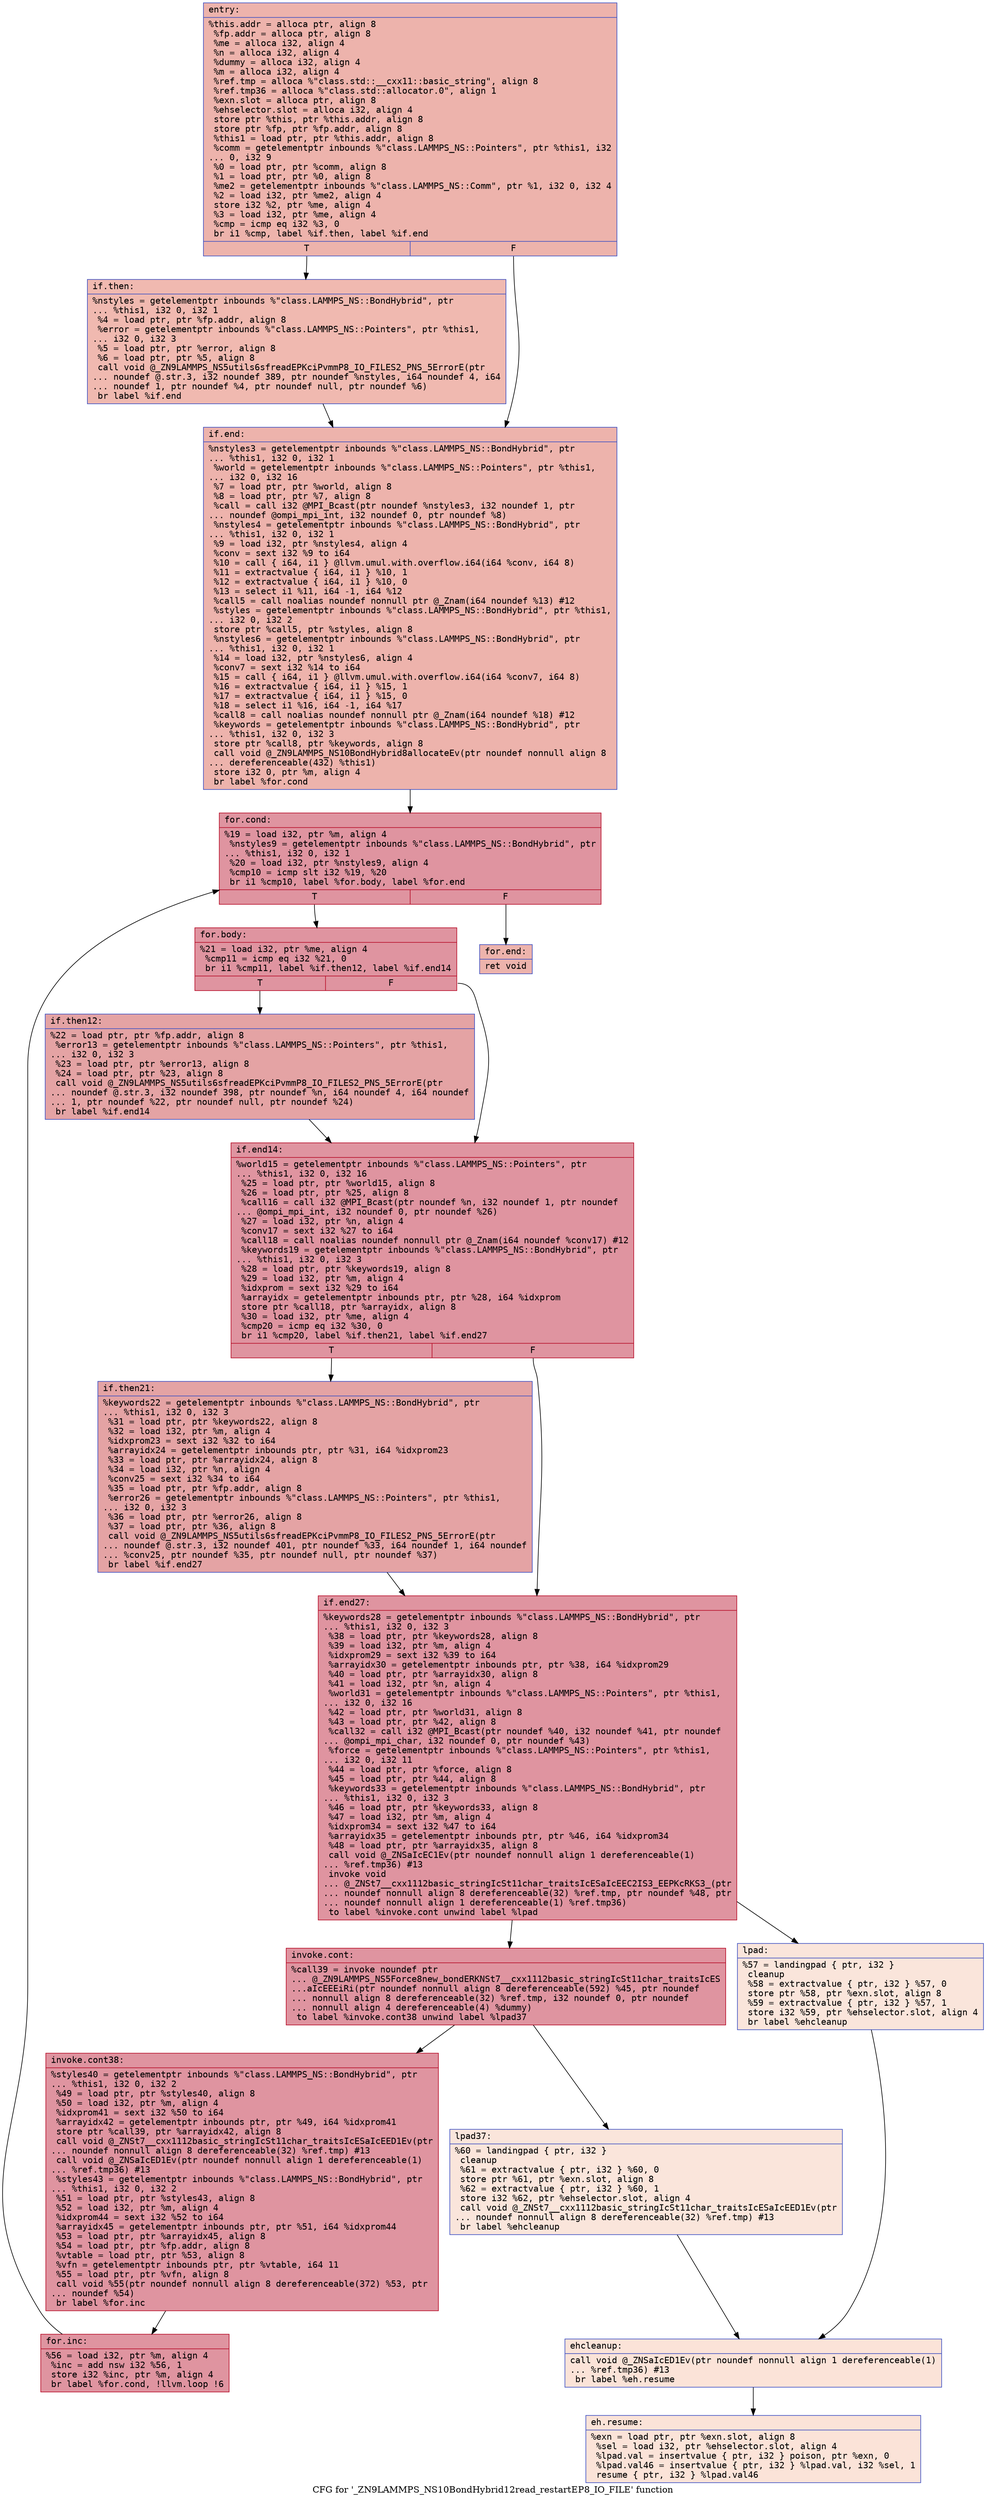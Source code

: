 digraph "CFG for '_ZN9LAMMPS_NS10BondHybrid12read_restartEP8_IO_FILE' function" {
	label="CFG for '_ZN9LAMMPS_NS10BondHybrid12read_restartEP8_IO_FILE' function";

	Node0x55cb68deeb70 [shape=record,color="#3d50c3ff", style=filled, fillcolor="#d6524470" fontname="Courier",label="{entry:\l|  %this.addr = alloca ptr, align 8\l  %fp.addr = alloca ptr, align 8\l  %me = alloca i32, align 4\l  %n = alloca i32, align 4\l  %dummy = alloca i32, align 4\l  %m = alloca i32, align 4\l  %ref.tmp = alloca %\"class.std::__cxx11::basic_string\", align 8\l  %ref.tmp36 = alloca %\"class.std::allocator.0\", align 1\l  %exn.slot = alloca ptr, align 8\l  %ehselector.slot = alloca i32, align 4\l  store ptr %this, ptr %this.addr, align 8\l  store ptr %fp, ptr %fp.addr, align 8\l  %this1 = load ptr, ptr %this.addr, align 8\l  %comm = getelementptr inbounds %\"class.LAMMPS_NS::Pointers\", ptr %this1, i32\l... 0, i32 9\l  %0 = load ptr, ptr %comm, align 8\l  %1 = load ptr, ptr %0, align 8\l  %me2 = getelementptr inbounds %\"class.LAMMPS_NS::Comm\", ptr %1, i32 0, i32 4\l  %2 = load i32, ptr %me2, align 4\l  store i32 %2, ptr %me, align 4\l  %3 = load i32, ptr %me, align 4\l  %cmp = icmp eq i32 %3, 0\l  br i1 %cmp, label %if.then, label %if.end\l|{<s0>T|<s1>F}}"];
	Node0x55cb68deeb70:s0 -> Node0x55cb68def820[tooltip="entry -> if.then\nProbability 37.50%" ];
	Node0x55cb68deeb70:s1 -> Node0x55cb68def890[tooltip="entry -> if.end\nProbability 62.50%" ];
	Node0x55cb68def820 [shape=record,color="#3d50c3ff", style=filled, fillcolor="#de614d70" fontname="Courier",label="{if.then:\l|  %nstyles = getelementptr inbounds %\"class.LAMMPS_NS::BondHybrid\", ptr\l... %this1, i32 0, i32 1\l  %4 = load ptr, ptr %fp.addr, align 8\l  %error = getelementptr inbounds %\"class.LAMMPS_NS::Pointers\", ptr %this1,\l... i32 0, i32 3\l  %5 = load ptr, ptr %error, align 8\l  %6 = load ptr, ptr %5, align 8\l  call void @_ZN9LAMMPS_NS5utils6sfreadEPKciPvmmP8_IO_FILES2_PNS_5ErrorE(ptr\l... noundef @.str.3, i32 noundef 389, ptr noundef %nstyles, i64 noundef 4, i64\l... noundef 1, ptr noundef %4, ptr noundef null, ptr noundef %6)\l  br label %if.end\l}"];
	Node0x55cb68def820 -> Node0x55cb68def890[tooltip="if.then -> if.end\nProbability 100.00%" ];
	Node0x55cb68def890 [shape=record,color="#3d50c3ff", style=filled, fillcolor="#d6524470" fontname="Courier",label="{if.end:\l|  %nstyles3 = getelementptr inbounds %\"class.LAMMPS_NS::BondHybrid\", ptr\l... %this1, i32 0, i32 1\l  %world = getelementptr inbounds %\"class.LAMMPS_NS::Pointers\", ptr %this1,\l... i32 0, i32 16\l  %7 = load ptr, ptr %world, align 8\l  %8 = load ptr, ptr %7, align 8\l  %call = call i32 @MPI_Bcast(ptr noundef %nstyles3, i32 noundef 1, ptr\l... noundef @ompi_mpi_int, i32 noundef 0, ptr noundef %8)\l  %nstyles4 = getelementptr inbounds %\"class.LAMMPS_NS::BondHybrid\", ptr\l... %this1, i32 0, i32 1\l  %9 = load i32, ptr %nstyles4, align 4\l  %conv = sext i32 %9 to i64\l  %10 = call \{ i64, i1 \} @llvm.umul.with.overflow.i64(i64 %conv, i64 8)\l  %11 = extractvalue \{ i64, i1 \} %10, 1\l  %12 = extractvalue \{ i64, i1 \} %10, 0\l  %13 = select i1 %11, i64 -1, i64 %12\l  %call5 = call noalias noundef nonnull ptr @_Znam(i64 noundef %13) #12\l  %styles = getelementptr inbounds %\"class.LAMMPS_NS::BondHybrid\", ptr %this1,\l... i32 0, i32 2\l  store ptr %call5, ptr %styles, align 8\l  %nstyles6 = getelementptr inbounds %\"class.LAMMPS_NS::BondHybrid\", ptr\l... %this1, i32 0, i32 1\l  %14 = load i32, ptr %nstyles6, align 4\l  %conv7 = sext i32 %14 to i64\l  %15 = call \{ i64, i1 \} @llvm.umul.with.overflow.i64(i64 %conv7, i64 8)\l  %16 = extractvalue \{ i64, i1 \} %15, 1\l  %17 = extractvalue \{ i64, i1 \} %15, 0\l  %18 = select i1 %16, i64 -1, i64 %17\l  %call8 = call noalias noundef nonnull ptr @_Znam(i64 noundef %18) #12\l  %keywords = getelementptr inbounds %\"class.LAMMPS_NS::BondHybrid\", ptr\l... %this1, i32 0, i32 3\l  store ptr %call8, ptr %keywords, align 8\l  call void @_ZN9LAMMPS_NS10BondHybrid8allocateEv(ptr noundef nonnull align 8\l... dereferenceable(432) %this1)\l  store i32 0, ptr %m, align 4\l  br label %for.cond\l}"];
	Node0x55cb68def890 -> Node0x55cb68df1810[tooltip="if.end -> for.cond\nProbability 100.00%" ];
	Node0x55cb68df1810 [shape=record,color="#b70d28ff", style=filled, fillcolor="#b70d2870" fontname="Courier",label="{for.cond:\l|  %19 = load i32, ptr %m, align 4\l  %nstyles9 = getelementptr inbounds %\"class.LAMMPS_NS::BondHybrid\", ptr\l... %this1, i32 0, i32 1\l  %20 = load i32, ptr %nstyles9, align 4\l  %cmp10 = icmp slt i32 %19, %20\l  br i1 %cmp10, label %for.body, label %for.end\l|{<s0>T|<s1>F}}"];
	Node0x55cb68df1810:s0 -> Node0x55cb68df1b20[tooltip="for.cond -> for.body\nProbability 96.88%" ];
	Node0x55cb68df1810:s1 -> Node0x55cb68df1ba0[tooltip="for.cond -> for.end\nProbability 3.12%" ];
	Node0x55cb68df1b20 [shape=record,color="#b70d28ff", style=filled, fillcolor="#b70d2870" fontname="Courier",label="{for.body:\l|  %21 = load i32, ptr %me, align 4\l  %cmp11 = icmp eq i32 %21, 0\l  br i1 %cmp11, label %if.then12, label %if.end14\l|{<s0>T|<s1>F}}"];
	Node0x55cb68df1b20:s0 -> Node0x55cb68df1df0[tooltip="for.body -> if.then12\nProbability 37.50%" ];
	Node0x55cb68df1b20:s1 -> Node0x55cb68df1e70[tooltip="for.body -> if.end14\nProbability 62.50%" ];
	Node0x55cb68df1df0 [shape=record,color="#3d50c3ff", style=filled, fillcolor="#c32e3170" fontname="Courier",label="{if.then12:\l|  %22 = load ptr, ptr %fp.addr, align 8\l  %error13 = getelementptr inbounds %\"class.LAMMPS_NS::Pointers\", ptr %this1,\l... i32 0, i32 3\l  %23 = load ptr, ptr %error13, align 8\l  %24 = load ptr, ptr %23, align 8\l  call void @_ZN9LAMMPS_NS5utils6sfreadEPKciPvmmP8_IO_FILES2_PNS_5ErrorE(ptr\l... noundef @.str.3, i32 noundef 398, ptr noundef %n, i64 noundef 4, i64 noundef\l... 1, ptr noundef %22, ptr noundef null, ptr noundef %24)\l  br label %if.end14\l}"];
	Node0x55cb68df1df0 -> Node0x55cb68df1e70[tooltip="if.then12 -> if.end14\nProbability 100.00%" ];
	Node0x55cb68df1e70 [shape=record,color="#b70d28ff", style=filled, fillcolor="#b70d2870" fontname="Courier",label="{if.end14:\l|  %world15 = getelementptr inbounds %\"class.LAMMPS_NS::Pointers\", ptr\l... %this1, i32 0, i32 16\l  %25 = load ptr, ptr %world15, align 8\l  %26 = load ptr, ptr %25, align 8\l  %call16 = call i32 @MPI_Bcast(ptr noundef %n, i32 noundef 1, ptr noundef\l... @ompi_mpi_int, i32 noundef 0, ptr noundef %26)\l  %27 = load i32, ptr %n, align 4\l  %conv17 = sext i32 %27 to i64\l  %call18 = call noalias noundef nonnull ptr @_Znam(i64 noundef %conv17) #12\l  %keywords19 = getelementptr inbounds %\"class.LAMMPS_NS::BondHybrid\", ptr\l... %this1, i32 0, i32 3\l  %28 = load ptr, ptr %keywords19, align 8\l  %29 = load i32, ptr %m, align 4\l  %idxprom = sext i32 %29 to i64\l  %arrayidx = getelementptr inbounds ptr, ptr %28, i64 %idxprom\l  store ptr %call18, ptr %arrayidx, align 8\l  %30 = load i32, ptr %me, align 4\l  %cmp20 = icmp eq i32 %30, 0\l  br i1 %cmp20, label %if.then21, label %if.end27\l|{<s0>T|<s1>F}}"];
	Node0x55cb68df1e70:s0 -> Node0x55cb68df06b0[tooltip="if.end14 -> if.then21\nProbability 37.50%" ];
	Node0x55cb68df1e70:s1 -> Node0x55cb68df0730[tooltip="if.end14 -> if.end27\nProbability 62.50%" ];
	Node0x55cb68df06b0 [shape=record,color="#3d50c3ff", style=filled, fillcolor="#c32e3170" fontname="Courier",label="{if.then21:\l|  %keywords22 = getelementptr inbounds %\"class.LAMMPS_NS::BondHybrid\", ptr\l... %this1, i32 0, i32 3\l  %31 = load ptr, ptr %keywords22, align 8\l  %32 = load i32, ptr %m, align 4\l  %idxprom23 = sext i32 %32 to i64\l  %arrayidx24 = getelementptr inbounds ptr, ptr %31, i64 %idxprom23\l  %33 = load ptr, ptr %arrayidx24, align 8\l  %34 = load i32, ptr %n, align 4\l  %conv25 = sext i32 %34 to i64\l  %35 = load ptr, ptr %fp.addr, align 8\l  %error26 = getelementptr inbounds %\"class.LAMMPS_NS::Pointers\", ptr %this1,\l... i32 0, i32 3\l  %36 = load ptr, ptr %error26, align 8\l  %37 = load ptr, ptr %36, align 8\l  call void @_ZN9LAMMPS_NS5utils6sfreadEPKciPvmmP8_IO_FILES2_PNS_5ErrorE(ptr\l... noundef @.str.3, i32 noundef 401, ptr noundef %33, i64 noundef 1, i64 noundef\l... %conv25, ptr noundef %35, ptr noundef null, ptr noundef %37)\l  br label %if.end27\l}"];
	Node0x55cb68df06b0 -> Node0x55cb68df0730[tooltip="if.then21 -> if.end27\nProbability 100.00%" ];
	Node0x55cb68df0730 [shape=record,color="#b70d28ff", style=filled, fillcolor="#b70d2870" fontname="Courier",label="{if.end27:\l|  %keywords28 = getelementptr inbounds %\"class.LAMMPS_NS::BondHybrid\", ptr\l... %this1, i32 0, i32 3\l  %38 = load ptr, ptr %keywords28, align 8\l  %39 = load i32, ptr %m, align 4\l  %idxprom29 = sext i32 %39 to i64\l  %arrayidx30 = getelementptr inbounds ptr, ptr %38, i64 %idxprom29\l  %40 = load ptr, ptr %arrayidx30, align 8\l  %41 = load i32, ptr %n, align 4\l  %world31 = getelementptr inbounds %\"class.LAMMPS_NS::Pointers\", ptr %this1,\l... i32 0, i32 16\l  %42 = load ptr, ptr %world31, align 8\l  %43 = load ptr, ptr %42, align 8\l  %call32 = call i32 @MPI_Bcast(ptr noundef %40, i32 noundef %41, ptr noundef\l... @ompi_mpi_char, i32 noundef 0, ptr noundef %43)\l  %force = getelementptr inbounds %\"class.LAMMPS_NS::Pointers\", ptr %this1,\l... i32 0, i32 11\l  %44 = load ptr, ptr %force, align 8\l  %45 = load ptr, ptr %44, align 8\l  %keywords33 = getelementptr inbounds %\"class.LAMMPS_NS::BondHybrid\", ptr\l... %this1, i32 0, i32 3\l  %46 = load ptr, ptr %keywords33, align 8\l  %47 = load i32, ptr %m, align 4\l  %idxprom34 = sext i32 %47 to i64\l  %arrayidx35 = getelementptr inbounds ptr, ptr %46, i64 %idxprom34\l  %48 = load ptr, ptr %arrayidx35, align 8\l  call void @_ZNSaIcEC1Ev(ptr noundef nonnull align 1 dereferenceable(1)\l... %ref.tmp36) #13\l  invoke void\l... @_ZNSt7__cxx1112basic_stringIcSt11char_traitsIcESaIcEEC2IS3_EEPKcRKS3_(ptr\l... noundef nonnull align 8 dereferenceable(32) %ref.tmp, ptr noundef %48, ptr\l... noundef nonnull align 1 dereferenceable(1) %ref.tmp36)\l          to label %invoke.cont unwind label %lpad\l}"];
	Node0x55cb68df0730 -> Node0x55cb68df5b70[tooltip="if.end27 -> invoke.cont\nProbability 100.00%" ];
	Node0x55cb68df0730 -> Node0x55cb68df5bf0[tooltip="if.end27 -> lpad\nProbability 0.00%" ];
	Node0x55cb68df5b70 [shape=record,color="#b70d28ff", style=filled, fillcolor="#b70d2870" fontname="Courier",label="{invoke.cont:\l|  %call39 = invoke noundef ptr\l... @_ZN9LAMMPS_NS5Force8new_bondERKNSt7__cxx1112basic_stringIcSt11char_traitsIcES\l...aIcEEEiRi(ptr noundef nonnull align 8 dereferenceable(592) %45, ptr noundef\l... nonnull align 8 dereferenceable(32) %ref.tmp, i32 noundef 0, ptr noundef\l... nonnull align 4 dereferenceable(4) %dummy)\l          to label %invoke.cont38 unwind label %lpad37\l}"];
	Node0x55cb68df5b70 -> Node0x55cb68df5b20[tooltip="invoke.cont -> invoke.cont38\nProbability 100.00%" ];
	Node0x55cb68df5b70 -> Node0x55cb68df5e80[tooltip="invoke.cont -> lpad37\nProbability 0.00%" ];
	Node0x55cb68df5b20 [shape=record,color="#b70d28ff", style=filled, fillcolor="#b70d2870" fontname="Courier",label="{invoke.cont38:\l|  %styles40 = getelementptr inbounds %\"class.LAMMPS_NS::BondHybrid\", ptr\l... %this1, i32 0, i32 2\l  %49 = load ptr, ptr %styles40, align 8\l  %50 = load i32, ptr %m, align 4\l  %idxprom41 = sext i32 %50 to i64\l  %arrayidx42 = getelementptr inbounds ptr, ptr %49, i64 %idxprom41\l  store ptr %call39, ptr %arrayidx42, align 8\l  call void @_ZNSt7__cxx1112basic_stringIcSt11char_traitsIcESaIcEED1Ev(ptr\l... noundef nonnull align 8 dereferenceable(32) %ref.tmp) #13\l  call void @_ZNSaIcED1Ev(ptr noundef nonnull align 1 dereferenceable(1)\l... %ref.tmp36) #13\l  %styles43 = getelementptr inbounds %\"class.LAMMPS_NS::BondHybrid\", ptr\l... %this1, i32 0, i32 2\l  %51 = load ptr, ptr %styles43, align 8\l  %52 = load i32, ptr %m, align 4\l  %idxprom44 = sext i32 %52 to i64\l  %arrayidx45 = getelementptr inbounds ptr, ptr %51, i64 %idxprom44\l  %53 = load ptr, ptr %arrayidx45, align 8\l  %54 = load ptr, ptr %fp.addr, align 8\l  %vtable = load ptr, ptr %53, align 8\l  %vfn = getelementptr inbounds ptr, ptr %vtable, i64 11\l  %55 = load ptr, ptr %vfn, align 8\l  call void %55(ptr noundef nonnull align 8 dereferenceable(372) %53, ptr\l... noundef %54)\l  br label %for.inc\l}"];
	Node0x55cb68df5b20 -> Node0x55cb68df6f00[tooltip="invoke.cont38 -> for.inc\nProbability 100.00%" ];
	Node0x55cb68df6f00 [shape=record,color="#b70d28ff", style=filled, fillcolor="#b70d2870" fontname="Courier",label="{for.inc:\l|  %56 = load i32, ptr %m, align 4\l  %inc = add nsw i32 %56, 1\l  store i32 %inc, ptr %m, align 4\l  br label %for.cond, !llvm.loop !6\l}"];
	Node0x55cb68df6f00 -> Node0x55cb68df1810[tooltip="for.inc -> for.cond\nProbability 100.00%" ];
	Node0x55cb68df5bf0 [shape=record,color="#3d50c3ff", style=filled, fillcolor="#f4c5ad70" fontname="Courier",label="{lpad:\l|  %57 = landingpad \{ ptr, i32 \}\l          cleanup\l  %58 = extractvalue \{ ptr, i32 \} %57, 0\l  store ptr %58, ptr %exn.slot, align 8\l  %59 = extractvalue \{ ptr, i32 \} %57, 1\l  store i32 %59, ptr %ehselector.slot, align 4\l  br label %ehcleanup\l}"];
	Node0x55cb68df5bf0 -> Node0x55cb68df7490[tooltip="lpad -> ehcleanup\nProbability 100.00%" ];
	Node0x55cb68df5e80 [shape=record,color="#3d50c3ff", style=filled, fillcolor="#f4c5ad70" fontname="Courier",label="{lpad37:\l|  %60 = landingpad \{ ptr, i32 \}\l          cleanup\l  %61 = extractvalue \{ ptr, i32 \} %60, 0\l  store ptr %61, ptr %exn.slot, align 8\l  %62 = extractvalue \{ ptr, i32 \} %60, 1\l  store i32 %62, ptr %ehselector.slot, align 4\l  call void @_ZNSt7__cxx1112basic_stringIcSt11char_traitsIcESaIcEED1Ev(ptr\l... noundef nonnull align 8 dereferenceable(32) %ref.tmp) #13\l  br label %ehcleanup\l}"];
	Node0x55cb68df5e80 -> Node0x55cb68df7490[tooltip="lpad37 -> ehcleanup\nProbability 100.00%" ];
	Node0x55cb68df7490 [shape=record,color="#3d50c3ff", style=filled, fillcolor="#f6bfa670" fontname="Courier",label="{ehcleanup:\l|  call void @_ZNSaIcED1Ev(ptr noundef nonnull align 1 dereferenceable(1)\l... %ref.tmp36) #13\l  br label %eh.resume\l}"];
	Node0x55cb68df7490 -> Node0x55cb68df7ab0[tooltip="ehcleanup -> eh.resume\nProbability 100.00%" ];
	Node0x55cb68df1ba0 [shape=record,color="#3d50c3ff", style=filled, fillcolor="#d6524470" fontname="Courier",label="{for.end:\l|  ret void\l}"];
	Node0x55cb68df7ab0 [shape=record,color="#3d50c3ff", style=filled, fillcolor="#f6bfa670" fontname="Courier",label="{eh.resume:\l|  %exn = load ptr, ptr %exn.slot, align 8\l  %sel = load i32, ptr %ehselector.slot, align 4\l  %lpad.val = insertvalue \{ ptr, i32 \} poison, ptr %exn, 0\l  %lpad.val46 = insertvalue \{ ptr, i32 \} %lpad.val, i32 %sel, 1\l  resume \{ ptr, i32 \} %lpad.val46\l}"];
}
